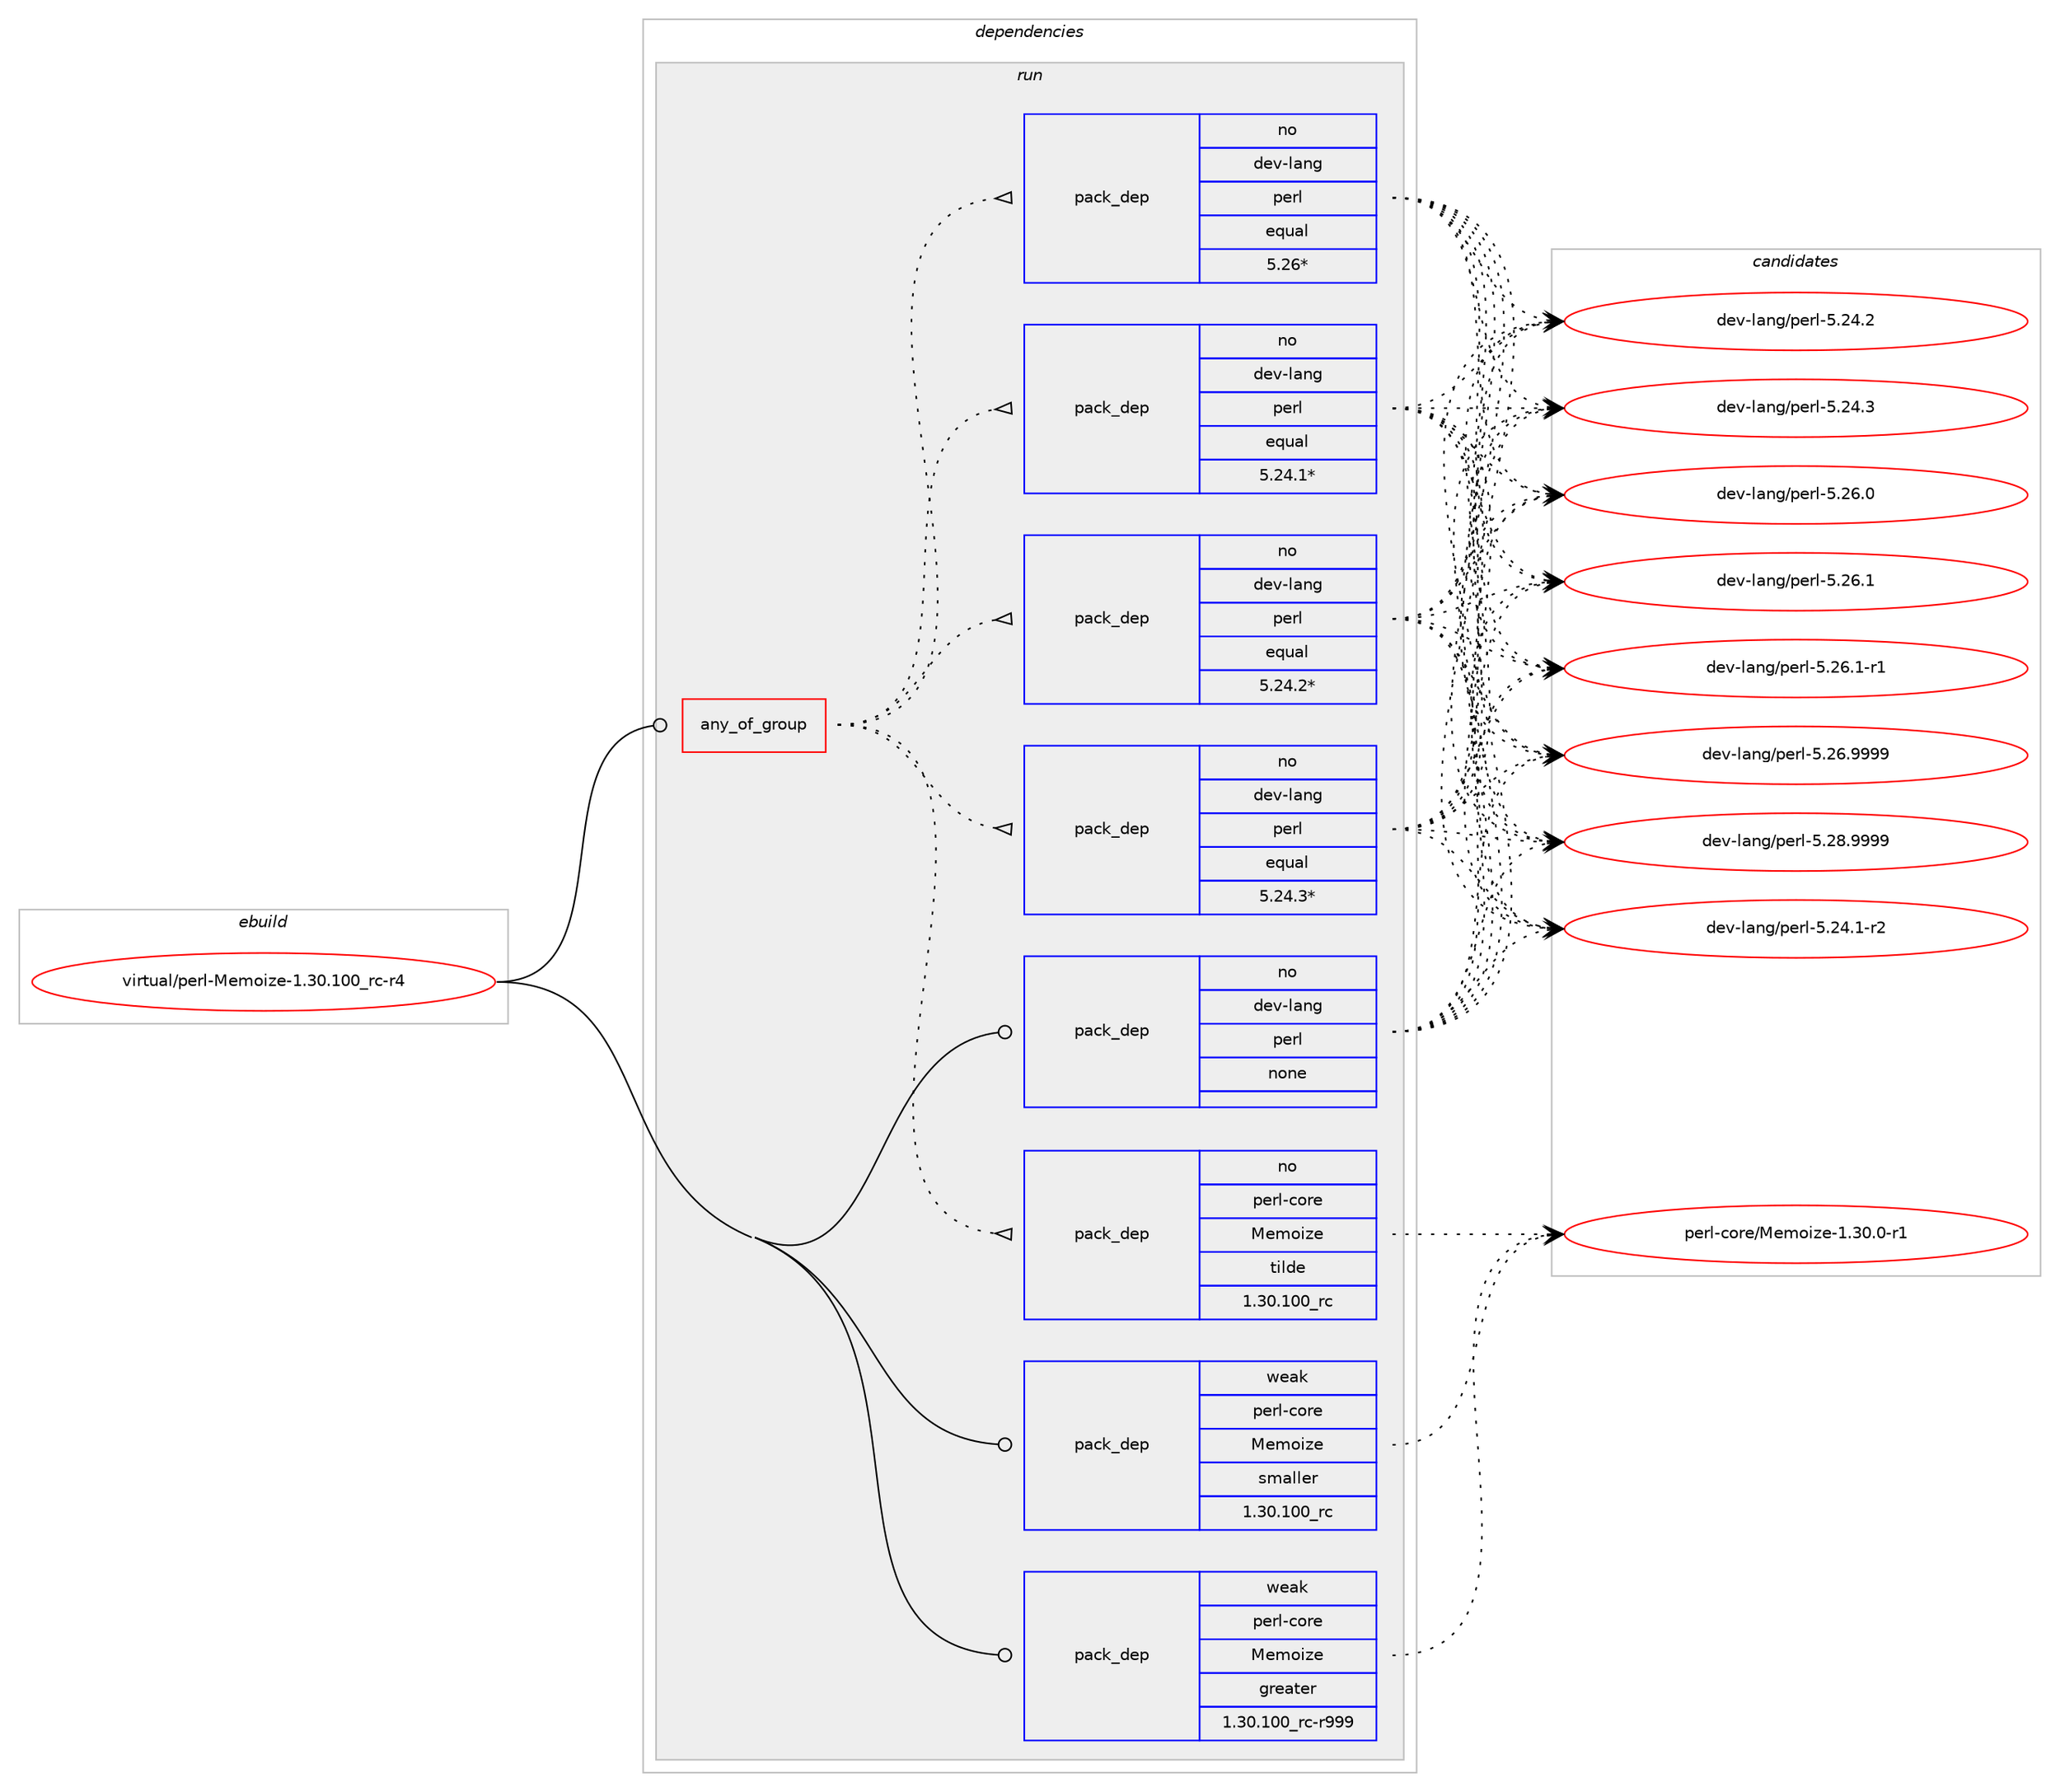digraph prolog {

# *************
# Graph options
# *************

newrank=true;
concentrate=true;
compound=true;
graph [rankdir=LR,fontname=Helvetica,fontsize=10,ranksep=1.5];#, ranksep=2.5, nodesep=0.2];
edge  [arrowhead=vee];
node  [fontname=Helvetica,fontsize=10];

# **********
# The ebuild
# **********

subgraph cluster_leftcol {
color=gray;
rank=same;
label=<<i>ebuild</i>>;
id [label="virtual/perl-Memoize-1.30.100_rc-r4", color=red, width=4, href="../virtual/perl-Memoize-1.30.100_rc-r4.svg"];
}

# ****************
# The dependencies
# ****************

subgraph cluster_midcol {
color=gray;
label=<<i>dependencies</i>>;
subgraph cluster_compile {
fillcolor="#eeeeee";
style=filled;
label=<<i>compile</i>>;
}
subgraph cluster_compileandrun {
fillcolor="#eeeeee";
style=filled;
label=<<i>compile and run</i>>;
}
subgraph cluster_run {
fillcolor="#eeeeee";
style=filled;
label=<<i>run</i>>;
subgraph any30 {
dependency4176 [label=<<TABLE BORDER="0" CELLBORDER="1" CELLSPACING="0" CELLPADDING="4"><TR><TD CELLPADDING="10">any_of_group</TD></TR></TABLE>>, shape=none, color=red];subgraph pack3819 {
dependency4177 [label=<<TABLE BORDER="0" CELLBORDER="1" CELLSPACING="0" CELLPADDING="4" WIDTH="220"><TR><TD ROWSPAN="6" CELLPADDING="30">pack_dep</TD></TR><TR><TD WIDTH="110">no</TD></TR><TR><TD>dev-lang</TD></TR><TR><TD>perl</TD></TR><TR><TD>equal</TD></TR><TR><TD>5.26*</TD></TR></TABLE>>, shape=none, color=blue];
}
dependency4176:e -> dependency4177:w [weight=20,style="dotted",arrowhead="oinv"];
subgraph pack3820 {
dependency4178 [label=<<TABLE BORDER="0" CELLBORDER="1" CELLSPACING="0" CELLPADDING="4" WIDTH="220"><TR><TD ROWSPAN="6" CELLPADDING="30">pack_dep</TD></TR><TR><TD WIDTH="110">no</TD></TR><TR><TD>dev-lang</TD></TR><TR><TD>perl</TD></TR><TR><TD>equal</TD></TR><TR><TD>5.24.3*</TD></TR></TABLE>>, shape=none, color=blue];
}
dependency4176:e -> dependency4178:w [weight=20,style="dotted",arrowhead="oinv"];
subgraph pack3821 {
dependency4179 [label=<<TABLE BORDER="0" CELLBORDER="1" CELLSPACING="0" CELLPADDING="4" WIDTH="220"><TR><TD ROWSPAN="6" CELLPADDING="30">pack_dep</TD></TR><TR><TD WIDTH="110">no</TD></TR><TR><TD>dev-lang</TD></TR><TR><TD>perl</TD></TR><TR><TD>equal</TD></TR><TR><TD>5.24.2*</TD></TR></TABLE>>, shape=none, color=blue];
}
dependency4176:e -> dependency4179:w [weight=20,style="dotted",arrowhead="oinv"];
subgraph pack3822 {
dependency4180 [label=<<TABLE BORDER="0" CELLBORDER="1" CELLSPACING="0" CELLPADDING="4" WIDTH="220"><TR><TD ROWSPAN="6" CELLPADDING="30">pack_dep</TD></TR><TR><TD WIDTH="110">no</TD></TR><TR><TD>dev-lang</TD></TR><TR><TD>perl</TD></TR><TR><TD>equal</TD></TR><TR><TD>5.24.1*</TD></TR></TABLE>>, shape=none, color=blue];
}
dependency4176:e -> dependency4180:w [weight=20,style="dotted",arrowhead="oinv"];
subgraph pack3823 {
dependency4181 [label=<<TABLE BORDER="0" CELLBORDER="1" CELLSPACING="0" CELLPADDING="4" WIDTH="220"><TR><TD ROWSPAN="6" CELLPADDING="30">pack_dep</TD></TR><TR><TD WIDTH="110">no</TD></TR><TR><TD>perl-core</TD></TR><TR><TD>Memoize</TD></TR><TR><TD>tilde</TD></TR><TR><TD>1.30.100_rc</TD></TR></TABLE>>, shape=none, color=blue];
}
dependency4176:e -> dependency4181:w [weight=20,style="dotted",arrowhead="oinv"];
}
id:e -> dependency4176:w [weight=20,style="solid",arrowhead="odot"];
subgraph pack3824 {
dependency4182 [label=<<TABLE BORDER="0" CELLBORDER="1" CELLSPACING="0" CELLPADDING="4" WIDTH="220"><TR><TD ROWSPAN="6" CELLPADDING="30">pack_dep</TD></TR><TR><TD WIDTH="110">no</TD></TR><TR><TD>dev-lang</TD></TR><TR><TD>perl</TD></TR><TR><TD>none</TD></TR><TR><TD></TD></TR></TABLE>>, shape=none, color=blue];
}
id:e -> dependency4182:w [weight=20,style="solid",arrowhead="odot"];
subgraph pack3825 {
dependency4183 [label=<<TABLE BORDER="0" CELLBORDER="1" CELLSPACING="0" CELLPADDING="4" WIDTH="220"><TR><TD ROWSPAN="6" CELLPADDING="30">pack_dep</TD></TR><TR><TD WIDTH="110">weak</TD></TR><TR><TD>perl-core</TD></TR><TR><TD>Memoize</TD></TR><TR><TD>greater</TD></TR><TR><TD>1.30.100_rc-r999</TD></TR></TABLE>>, shape=none, color=blue];
}
id:e -> dependency4183:w [weight=20,style="solid",arrowhead="odot"];
subgraph pack3826 {
dependency4184 [label=<<TABLE BORDER="0" CELLBORDER="1" CELLSPACING="0" CELLPADDING="4" WIDTH="220"><TR><TD ROWSPAN="6" CELLPADDING="30">pack_dep</TD></TR><TR><TD WIDTH="110">weak</TD></TR><TR><TD>perl-core</TD></TR><TR><TD>Memoize</TD></TR><TR><TD>smaller</TD></TR><TR><TD>1.30.100_rc</TD></TR></TABLE>>, shape=none, color=blue];
}
id:e -> dependency4184:w [weight=20,style="solid",arrowhead="odot"];
}
}

# **************
# The candidates
# **************

subgraph cluster_choices {
rank=same;
color=gray;
label=<<i>candidates</i>>;

subgraph choice3819 {
color=black;
nodesep=1;
choice100101118451089711010347112101114108455346505246494511450 [label="dev-lang/perl-5.24.1-r2", color=red, width=4,href="../dev-lang/perl-5.24.1-r2.svg"];
choice10010111845108971101034711210111410845534650524650 [label="dev-lang/perl-5.24.2", color=red, width=4,href="../dev-lang/perl-5.24.2.svg"];
choice10010111845108971101034711210111410845534650524651 [label="dev-lang/perl-5.24.3", color=red, width=4,href="../dev-lang/perl-5.24.3.svg"];
choice10010111845108971101034711210111410845534650544648 [label="dev-lang/perl-5.26.0", color=red, width=4,href="../dev-lang/perl-5.26.0.svg"];
choice10010111845108971101034711210111410845534650544649 [label="dev-lang/perl-5.26.1", color=red, width=4,href="../dev-lang/perl-5.26.1.svg"];
choice100101118451089711010347112101114108455346505446494511449 [label="dev-lang/perl-5.26.1-r1", color=red, width=4,href="../dev-lang/perl-5.26.1-r1.svg"];
choice10010111845108971101034711210111410845534650544657575757 [label="dev-lang/perl-5.26.9999", color=red, width=4,href="../dev-lang/perl-5.26.9999.svg"];
choice10010111845108971101034711210111410845534650564657575757 [label="dev-lang/perl-5.28.9999", color=red, width=4,href="../dev-lang/perl-5.28.9999.svg"];
dependency4177:e -> choice100101118451089711010347112101114108455346505246494511450:w [style=dotted,weight="100"];
dependency4177:e -> choice10010111845108971101034711210111410845534650524650:w [style=dotted,weight="100"];
dependency4177:e -> choice10010111845108971101034711210111410845534650524651:w [style=dotted,weight="100"];
dependency4177:e -> choice10010111845108971101034711210111410845534650544648:w [style=dotted,weight="100"];
dependency4177:e -> choice10010111845108971101034711210111410845534650544649:w [style=dotted,weight="100"];
dependency4177:e -> choice100101118451089711010347112101114108455346505446494511449:w [style=dotted,weight="100"];
dependency4177:e -> choice10010111845108971101034711210111410845534650544657575757:w [style=dotted,weight="100"];
dependency4177:e -> choice10010111845108971101034711210111410845534650564657575757:w [style=dotted,weight="100"];
}
subgraph choice3820 {
color=black;
nodesep=1;
choice100101118451089711010347112101114108455346505246494511450 [label="dev-lang/perl-5.24.1-r2", color=red, width=4,href="../dev-lang/perl-5.24.1-r2.svg"];
choice10010111845108971101034711210111410845534650524650 [label="dev-lang/perl-5.24.2", color=red, width=4,href="../dev-lang/perl-5.24.2.svg"];
choice10010111845108971101034711210111410845534650524651 [label="dev-lang/perl-5.24.3", color=red, width=4,href="../dev-lang/perl-5.24.3.svg"];
choice10010111845108971101034711210111410845534650544648 [label="dev-lang/perl-5.26.0", color=red, width=4,href="../dev-lang/perl-5.26.0.svg"];
choice10010111845108971101034711210111410845534650544649 [label="dev-lang/perl-5.26.1", color=red, width=4,href="../dev-lang/perl-5.26.1.svg"];
choice100101118451089711010347112101114108455346505446494511449 [label="dev-lang/perl-5.26.1-r1", color=red, width=4,href="../dev-lang/perl-5.26.1-r1.svg"];
choice10010111845108971101034711210111410845534650544657575757 [label="dev-lang/perl-5.26.9999", color=red, width=4,href="../dev-lang/perl-5.26.9999.svg"];
choice10010111845108971101034711210111410845534650564657575757 [label="dev-lang/perl-5.28.9999", color=red, width=4,href="../dev-lang/perl-5.28.9999.svg"];
dependency4178:e -> choice100101118451089711010347112101114108455346505246494511450:w [style=dotted,weight="100"];
dependency4178:e -> choice10010111845108971101034711210111410845534650524650:w [style=dotted,weight="100"];
dependency4178:e -> choice10010111845108971101034711210111410845534650524651:w [style=dotted,weight="100"];
dependency4178:e -> choice10010111845108971101034711210111410845534650544648:w [style=dotted,weight="100"];
dependency4178:e -> choice10010111845108971101034711210111410845534650544649:w [style=dotted,weight="100"];
dependency4178:e -> choice100101118451089711010347112101114108455346505446494511449:w [style=dotted,weight="100"];
dependency4178:e -> choice10010111845108971101034711210111410845534650544657575757:w [style=dotted,weight="100"];
dependency4178:e -> choice10010111845108971101034711210111410845534650564657575757:w [style=dotted,weight="100"];
}
subgraph choice3821 {
color=black;
nodesep=1;
choice100101118451089711010347112101114108455346505246494511450 [label="dev-lang/perl-5.24.1-r2", color=red, width=4,href="../dev-lang/perl-5.24.1-r2.svg"];
choice10010111845108971101034711210111410845534650524650 [label="dev-lang/perl-5.24.2", color=red, width=4,href="../dev-lang/perl-5.24.2.svg"];
choice10010111845108971101034711210111410845534650524651 [label="dev-lang/perl-5.24.3", color=red, width=4,href="../dev-lang/perl-5.24.3.svg"];
choice10010111845108971101034711210111410845534650544648 [label="dev-lang/perl-5.26.0", color=red, width=4,href="../dev-lang/perl-5.26.0.svg"];
choice10010111845108971101034711210111410845534650544649 [label="dev-lang/perl-5.26.1", color=red, width=4,href="../dev-lang/perl-5.26.1.svg"];
choice100101118451089711010347112101114108455346505446494511449 [label="dev-lang/perl-5.26.1-r1", color=red, width=4,href="../dev-lang/perl-5.26.1-r1.svg"];
choice10010111845108971101034711210111410845534650544657575757 [label="dev-lang/perl-5.26.9999", color=red, width=4,href="../dev-lang/perl-5.26.9999.svg"];
choice10010111845108971101034711210111410845534650564657575757 [label="dev-lang/perl-5.28.9999", color=red, width=4,href="../dev-lang/perl-5.28.9999.svg"];
dependency4179:e -> choice100101118451089711010347112101114108455346505246494511450:w [style=dotted,weight="100"];
dependency4179:e -> choice10010111845108971101034711210111410845534650524650:w [style=dotted,weight="100"];
dependency4179:e -> choice10010111845108971101034711210111410845534650524651:w [style=dotted,weight="100"];
dependency4179:e -> choice10010111845108971101034711210111410845534650544648:w [style=dotted,weight="100"];
dependency4179:e -> choice10010111845108971101034711210111410845534650544649:w [style=dotted,weight="100"];
dependency4179:e -> choice100101118451089711010347112101114108455346505446494511449:w [style=dotted,weight="100"];
dependency4179:e -> choice10010111845108971101034711210111410845534650544657575757:w [style=dotted,weight="100"];
dependency4179:e -> choice10010111845108971101034711210111410845534650564657575757:w [style=dotted,weight="100"];
}
subgraph choice3822 {
color=black;
nodesep=1;
choice100101118451089711010347112101114108455346505246494511450 [label="dev-lang/perl-5.24.1-r2", color=red, width=4,href="../dev-lang/perl-5.24.1-r2.svg"];
choice10010111845108971101034711210111410845534650524650 [label="dev-lang/perl-5.24.2", color=red, width=4,href="../dev-lang/perl-5.24.2.svg"];
choice10010111845108971101034711210111410845534650524651 [label="dev-lang/perl-5.24.3", color=red, width=4,href="../dev-lang/perl-5.24.3.svg"];
choice10010111845108971101034711210111410845534650544648 [label="dev-lang/perl-5.26.0", color=red, width=4,href="../dev-lang/perl-5.26.0.svg"];
choice10010111845108971101034711210111410845534650544649 [label="dev-lang/perl-5.26.1", color=red, width=4,href="../dev-lang/perl-5.26.1.svg"];
choice100101118451089711010347112101114108455346505446494511449 [label="dev-lang/perl-5.26.1-r1", color=red, width=4,href="../dev-lang/perl-5.26.1-r1.svg"];
choice10010111845108971101034711210111410845534650544657575757 [label="dev-lang/perl-5.26.9999", color=red, width=4,href="../dev-lang/perl-5.26.9999.svg"];
choice10010111845108971101034711210111410845534650564657575757 [label="dev-lang/perl-5.28.9999", color=red, width=4,href="../dev-lang/perl-5.28.9999.svg"];
dependency4180:e -> choice100101118451089711010347112101114108455346505246494511450:w [style=dotted,weight="100"];
dependency4180:e -> choice10010111845108971101034711210111410845534650524650:w [style=dotted,weight="100"];
dependency4180:e -> choice10010111845108971101034711210111410845534650524651:w [style=dotted,weight="100"];
dependency4180:e -> choice10010111845108971101034711210111410845534650544648:w [style=dotted,weight="100"];
dependency4180:e -> choice10010111845108971101034711210111410845534650544649:w [style=dotted,weight="100"];
dependency4180:e -> choice100101118451089711010347112101114108455346505446494511449:w [style=dotted,weight="100"];
dependency4180:e -> choice10010111845108971101034711210111410845534650544657575757:w [style=dotted,weight="100"];
dependency4180:e -> choice10010111845108971101034711210111410845534650564657575757:w [style=dotted,weight="100"];
}
subgraph choice3823 {
color=black;
nodesep=1;
choice11210111410845991111141014777101109111105122101454946514846484511449 [label="perl-core/Memoize-1.30.0-r1", color=red, width=4,href="../perl-core/Memoize-1.30.0-r1.svg"];
dependency4181:e -> choice11210111410845991111141014777101109111105122101454946514846484511449:w [style=dotted,weight="100"];
}
subgraph choice3824 {
color=black;
nodesep=1;
choice100101118451089711010347112101114108455346505246494511450 [label="dev-lang/perl-5.24.1-r2", color=red, width=4,href="../dev-lang/perl-5.24.1-r2.svg"];
choice10010111845108971101034711210111410845534650524650 [label="dev-lang/perl-5.24.2", color=red, width=4,href="../dev-lang/perl-5.24.2.svg"];
choice10010111845108971101034711210111410845534650524651 [label="dev-lang/perl-5.24.3", color=red, width=4,href="../dev-lang/perl-5.24.3.svg"];
choice10010111845108971101034711210111410845534650544648 [label="dev-lang/perl-5.26.0", color=red, width=4,href="../dev-lang/perl-5.26.0.svg"];
choice10010111845108971101034711210111410845534650544649 [label="dev-lang/perl-5.26.1", color=red, width=4,href="../dev-lang/perl-5.26.1.svg"];
choice100101118451089711010347112101114108455346505446494511449 [label="dev-lang/perl-5.26.1-r1", color=red, width=4,href="../dev-lang/perl-5.26.1-r1.svg"];
choice10010111845108971101034711210111410845534650544657575757 [label="dev-lang/perl-5.26.9999", color=red, width=4,href="../dev-lang/perl-5.26.9999.svg"];
choice10010111845108971101034711210111410845534650564657575757 [label="dev-lang/perl-5.28.9999", color=red, width=4,href="../dev-lang/perl-5.28.9999.svg"];
dependency4182:e -> choice100101118451089711010347112101114108455346505246494511450:w [style=dotted,weight="100"];
dependency4182:e -> choice10010111845108971101034711210111410845534650524650:w [style=dotted,weight="100"];
dependency4182:e -> choice10010111845108971101034711210111410845534650524651:w [style=dotted,weight="100"];
dependency4182:e -> choice10010111845108971101034711210111410845534650544648:w [style=dotted,weight="100"];
dependency4182:e -> choice10010111845108971101034711210111410845534650544649:w [style=dotted,weight="100"];
dependency4182:e -> choice100101118451089711010347112101114108455346505446494511449:w [style=dotted,weight="100"];
dependency4182:e -> choice10010111845108971101034711210111410845534650544657575757:w [style=dotted,weight="100"];
dependency4182:e -> choice10010111845108971101034711210111410845534650564657575757:w [style=dotted,weight="100"];
}
subgraph choice3825 {
color=black;
nodesep=1;
choice11210111410845991111141014777101109111105122101454946514846484511449 [label="perl-core/Memoize-1.30.0-r1", color=red, width=4,href="../perl-core/Memoize-1.30.0-r1.svg"];
dependency4183:e -> choice11210111410845991111141014777101109111105122101454946514846484511449:w [style=dotted,weight="100"];
}
subgraph choice3826 {
color=black;
nodesep=1;
choice11210111410845991111141014777101109111105122101454946514846484511449 [label="perl-core/Memoize-1.30.0-r1", color=red, width=4,href="../perl-core/Memoize-1.30.0-r1.svg"];
dependency4184:e -> choice11210111410845991111141014777101109111105122101454946514846484511449:w [style=dotted,weight="100"];
}
}

}
